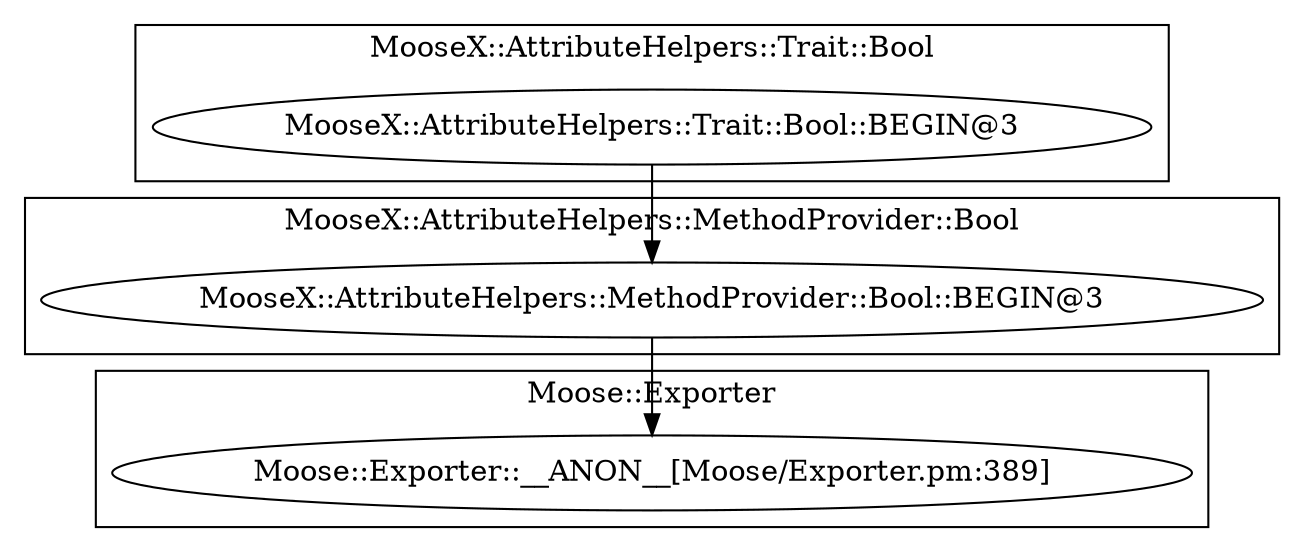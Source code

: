 digraph {
graph [overlap=false]
subgraph cluster_Moose_Exporter {
	label="Moose::Exporter";
	"Moose::Exporter::__ANON__[Moose/Exporter.pm:389]";
}
subgraph cluster_MooseX_AttributeHelpers_Trait_Bool {
	label="MooseX::AttributeHelpers::Trait::Bool";
	"MooseX::AttributeHelpers::Trait::Bool::BEGIN@3";
}
subgraph cluster_MooseX_AttributeHelpers_MethodProvider_Bool {
	label="MooseX::AttributeHelpers::MethodProvider::Bool";
	"MooseX::AttributeHelpers::MethodProvider::Bool::BEGIN@3";
}
"MooseX::AttributeHelpers::Trait::Bool::BEGIN@3" -> "MooseX::AttributeHelpers::MethodProvider::Bool::BEGIN@3";
"MooseX::AttributeHelpers::MethodProvider::Bool::BEGIN@3" -> "Moose::Exporter::__ANON__[Moose/Exporter.pm:389]";
}
